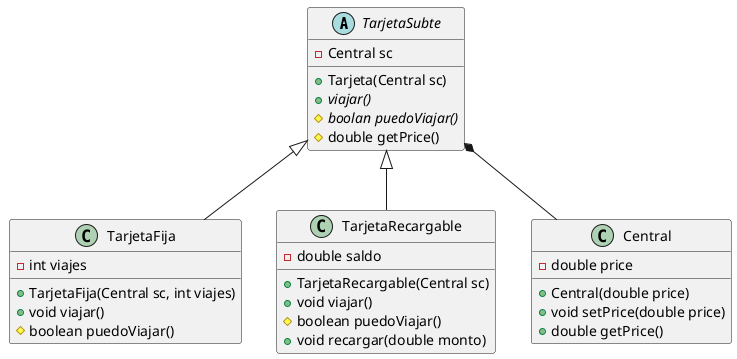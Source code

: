 @startuml
'https://plantuml.com/sequence-diagram


abstract class TarjetaSubte {
    -Central sc
    +Tarjeta(Central sc)
    +{abstract}viajar()
    #{abstract}boolan puedoViajar()
    #double getPrice()
}

class TarjetaFija {
    -int viajes
    +TarjetaFija(Central sc, int viajes)
    +void viajar()
    #boolean puedoViajar()
}

class TarjetaRecargable {
    -double saldo
    +TarjetaRecargable(Central sc)
    +void viajar()
    #boolean puedoViajar()
    +void recargar(double monto)
}


TarjetaSubte *-- Central
TarjetaSubte <|-- TarjetaRecargable
TarjetaSubte <|-- TarjetaFija


class Central {
    -double price
    +Central(double price)
    +void setPrice(double price)
    +double getPrice()
}







@enduml